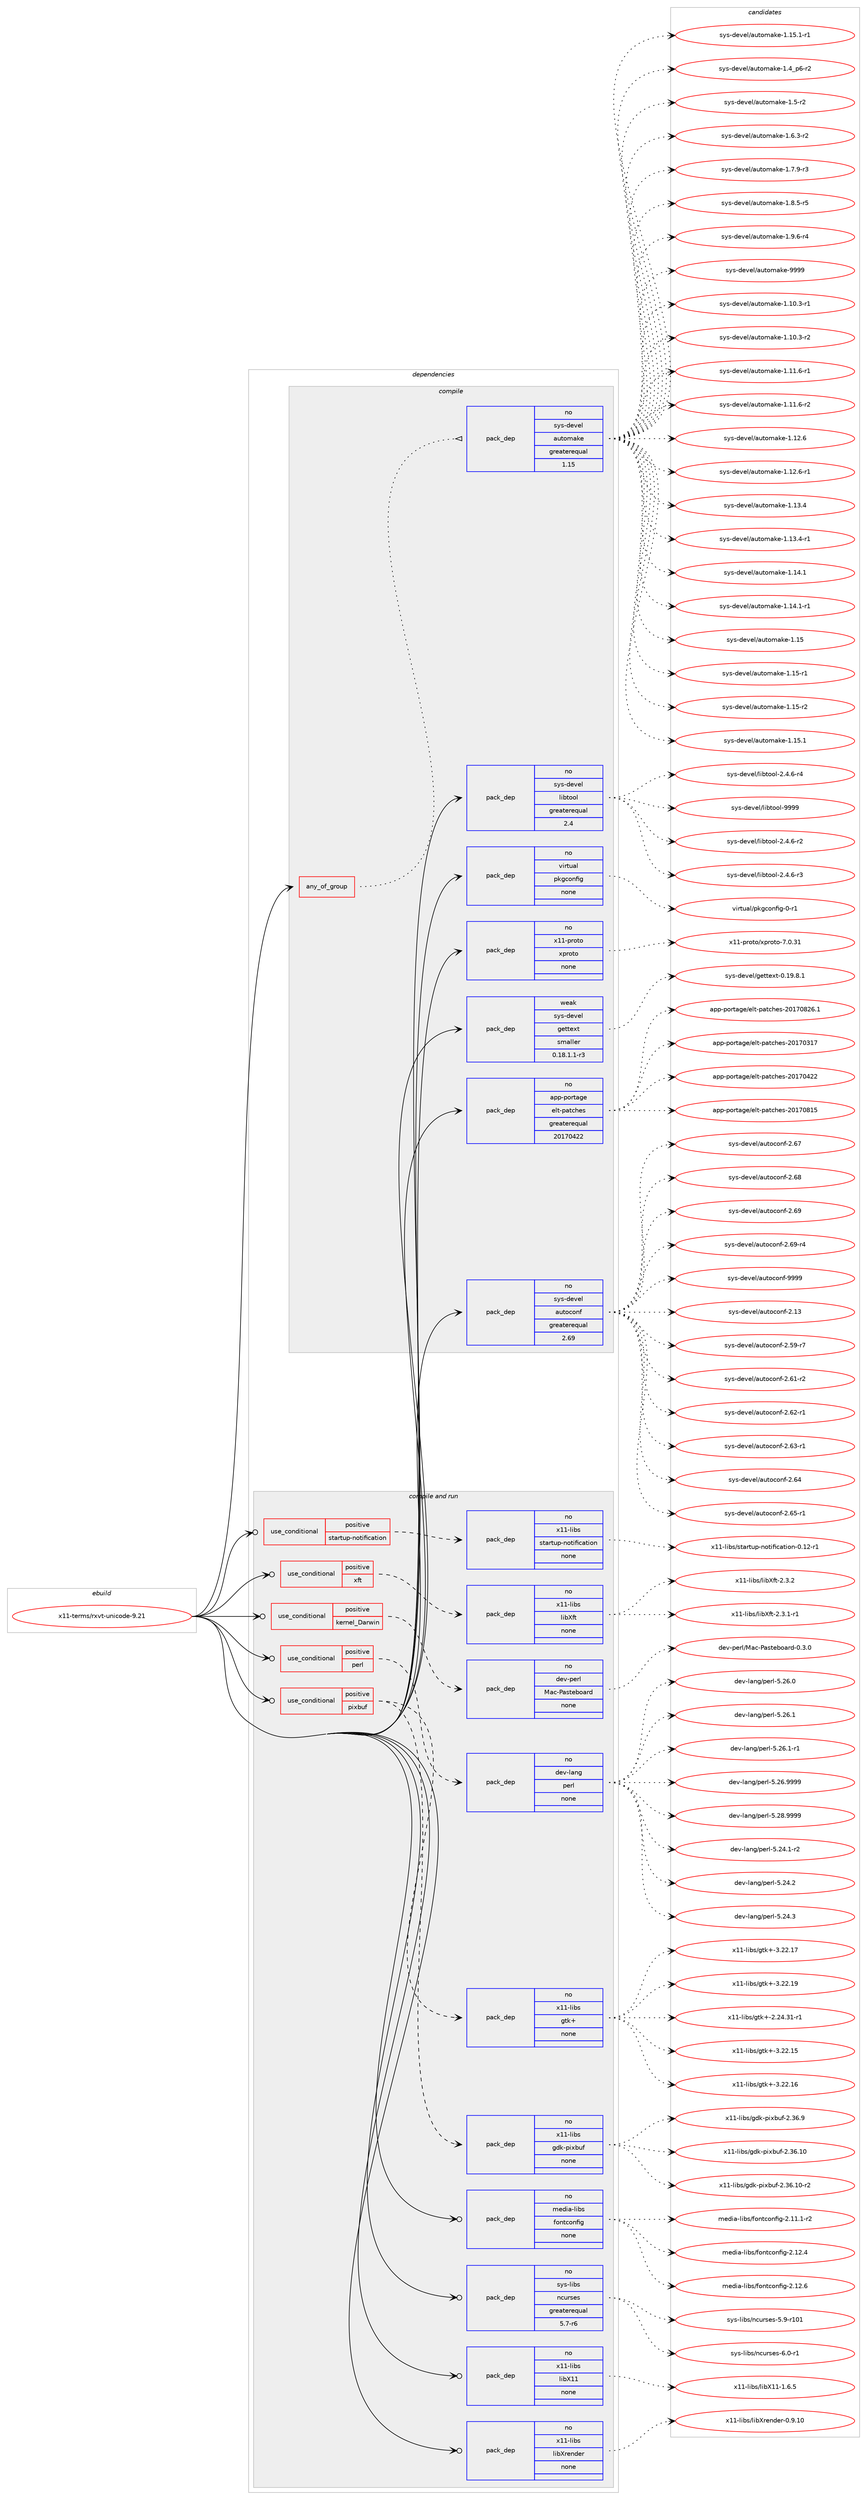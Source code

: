 digraph prolog {

# *************
# Graph options
# *************

newrank=true;
concentrate=true;
compound=true;
graph [rankdir=LR,fontname=Helvetica,fontsize=10,ranksep=1.5];#, ranksep=2.5, nodesep=0.2];
edge  [arrowhead=vee];
node  [fontname=Helvetica,fontsize=10];

# **********
# The ebuild
# **********

subgraph cluster_leftcol {
color=gray;
rank=same;
label=<<i>ebuild</i>>;
id [label="x11-terms/rxvt-unicode-9.21", color=red, width=4, href="../x11-terms/rxvt-unicode-9.21.svg"];
}

# ****************
# The dependencies
# ****************

subgraph cluster_midcol {
color=gray;
label=<<i>dependencies</i>>;
subgraph cluster_compile {
fillcolor="#eeeeee";
style=filled;
label=<<i>compile</i>>;
subgraph any9675 {
dependency529312 [label=<<TABLE BORDER="0" CELLBORDER="1" CELLSPACING="0" CELLPADDING="4"><TR><TD CELLPADDING="10">any_of_group</TD></TR></TABLE>>, shape=none, color=red];subgraph pack395490 {
dependency529313 [label=<<TABLE BORDER="0" CELLBORDER="1" CELLSPACING="0" CELLPADDING="4" WIDTH="220"><TR><TD ROWSPAN="6" CELLPADDING="30">pack_dep</TD></TR><TR><TD WIDTH="110">no</TD></TR><TR><TD>sys-devel</TD></TR><TR><TD>automake</TD></TR><TR><TD>greaterequal</TD></TR><TR><TD>1.15</TD></TR></TABLE>>, shape=none, color=blue];
}
dependency529312:e -> dependency529313:w [weight=20,style="dotted",arrowhead="oinv"];
}
id:e -> dependency529312:w [weight=20,style="solid",arrowhead="vee"];
subgraph pack395491 {
dependency529314 [label=<<TABLE BORDER="0" CELLBORDER="1" CELLSPACING="0" CELLPADDING="4" WIDTH="220"><TR><TD ROWSPAN="6" CELLPADDING="30">pack_dep</TD></TR><TR><TD WIDTH="110">no</TD></TR><TR><TD>app-portage</TD></TR><TR><TD>elt-patches</TD></TR><TR><TD>greaterequal</TD></TR><TR><TD>20170422</TD></TR></TABLE>>, shape=none, color=blue];
}
id:e -> dependency529314:w [weight=20,style="solid",arrowhead="vee"];
subgraph pack395492 {
dependency529315 [label=<<TABLE BORDER="0" CELLBORDER="1" CELLSPACING="0" CELLPADDING="4" WIDTH="220"><TR><TD ROWSPAN="6" CELLPADDING="30">pack_dep</TD></TR><TR><TD WIDTH="110">no</TD></TR><TR><TD>sys-devel</TD></TR><TR><TD>autoconf</TD></TR><TR><TD>greaterequal</TD></TR><TR><TD>2.69</TD></TR></TABLE>>, shape=none, color=blue];
}
id:e -> dependency529315:w [weight=20,style="solid",arrowhead="vee"];
subgraph pack395493 {
dependency529316 [label=<<TABLE BORDER="0" CELLBORDER="1" CELLSPACING="0" CELLPADDING="4" WIDTH="220"><TR><TD ROWSPAN="6" CELLPADDING="30">pack_dep</TD></TR><TR><TD WIDTH="110">no</TD></TR><TR><TD>sys-devel</TD></TR><TR><TD>libtool</TD></TR><TR><TD>greaterequal</TD></TR><TR><TD>2.4</TD></TR></TABLE>>, shape=none, color=blue];
}
id:e -> dependency529316:w [weight=20,style="solid",arrowhead="vee"];
subgraph pack395494 {
dependency529317 [label=<<TABLE BORDER="0" CELLBORDER="1" CELLSPACING="0" CELLPADDING="4" WIDTH="220"><TR><TD ROWSPAN="6" CELLPADDING="30">pack_dep</TD></TR><TR><TD WIDTH="110">no</TD></TR><TR><TD>virtual</TD></TR><TR><TD>pkgconfig</TD></TR><TR><TD>none</TD></TR><TR><TD></TD></TR></TABLE>>, shape=none, color=blue];
}
id:e -> dependency529317:w [weight=20,style="solid",arrowhead="vee"];
subgraph pack395495 {
dependency529318 [label=<<TABLE BORDER="0" CELLBORDER="1" CELLSPACING="0" CELLPADDING="4" WIDTH="220"><TR><TD ROWSPAN="6" CELLPADDING="30">pack_dep</TD></TR><TR><TD WIDTH="110">no</TD></TR><TR><TD>x11-proto</TD></TR><TR><TD>xproto</TD></TR><TR><TD>none</TD></TR><TR><TD></TD></TR></TABLE>>, shape=none, color=blue];
}
id:e -> dependency529318:w [weight=20,style="solid",arrowhead="vee"];
subgraph pack395496 {
dependency529319 [label=<<TABLE BORDER="0" CELLBORDER="1" CELLSPACING="0" CELLPADDING="4" WIDTH="220"><TR><TD ROWSPAN="6" CELLPADDING="30">pack_dep</TD></TR><TR><TD WIDTH="110">weak</TD></TR><TR><TD>sys-devel</TD></TR><TR><TD>gettext</TD></TR><TR><TD>smaller</TD></TR><TR><TD>0.18.1.1-r3</TD></TR></TABLE>>, shape=none, color=blue];
}
id:e -> dependency529319:w [weight=20,style="solid",arrowhead="vee"];
}
subgraph cluster_compileandrun {
fillcolor="#eeeeee";
style=filled;
label=<<i>compile and run</i>>;
subgraph cond123798 {
dependency529320 [label=<<TABLE BORDER="0" CELLBORDER="1" CELLSPACING="0" CELLPADDING="4"><TR><TD ROWSPAN="3" CELLPADDING="10">use_conditional</TD></TR><TR><TD>positive</TD></TR><TR><TD>kernel_Darwin</TD></TR></TABLE>>, shape=none, color=red];
subgraph pack395497 {
dependency529321 [label=<<TABLE BORDER="0" CELLBORDER="1" CELLSPACING="0" CELLPADDING="4" WIDTH="220"><TR><TD ROWSPAN="6" CELLPADDING="30">pack_dep</TD></TR><TR><TD WIDTH="110">no</TD></TR><TR><TD>dev-perl</TD></TR><TR><TD>Mac-Pasteboard</TD></TR><TR><TD>none</TD></TR><TR><TD></TD></TR></TABLE>>, shape=none, color=blue];
}
dependency529320:e -> dependency529321:w [weight=20,style="dashed",arrowhead="vee"];
}
id:e -> dependency529320:w [weight=20,style="solid",arrowhead="odotvee"];
subgraph cond123799 {
dependency529322 [label=<<TABLE BORDER="0" CELLBORDER="1" CELLSPACING="0" CELLPADDING="4"><TR><TD ROWSPAN="3" CELLPADDING="10">use_conditional</TD></TR><TR><TD>positive</TD></TR><TR><TD>perl</TD></TR></TABLE>>, shape=none, color=red];
subgraph pack395498 {
dependency529323 [label=<<TABLE BORDER="0" CELLBORDER="1" CELLSPACING="0" CELLPADDING="4" WIDTH="220"><TR><TD ROWSPAN="6" CELLPADDING="30">pack_dep</TD></TR><TR><TD WIDTH="110">no</TD></TR><TR><TD>dev-lang</TD></TR><TR><TD>perl</TD></TR><TR><TD>none</TD></TR><TR><TD></TD></TR></TABLE>>, shape=none, color=blue];
}
dependency529322:e -> dependency529323:w [weight=20,style="dashed",arrowhead="vee"];
}
id:e -> dependency529322:w [weight=20,style="solid",arrowhead="odotvee"];
subgraph cond123800 {
dependency529324 [label=<<TABLE BORDER="0" CELLBORDER="1" CELLSPACING="0" CELLPADDING="4"><TR><TD ROWSPAN="3" CELLPADDING="10">use_conditional</TD></TR><TR><TD>positive</TD></TR><TR><TD>pixbuf</TD></TR></TABLE>>, shape=none, color=red];
subgraph pack395499 {
dependency529325 [label=<<TABLE BORDER="0" CELLBORDER="1" CELLSPACING="0" CELLPADDING="4" WIDTH="220"><TR><TD ROWSPAN="6" CELLPADDING="30">pack_dep</TD></TR><TR><TD WIDTH="110">no</TD></TR><TR><TD>x11-libs</TD></TR><TR><TD>gdk-pixbuf</TD></TR><TR><TD>none</TD></TR><TR><TD></TD></TR></TABLE>>, shape=none, color=blue];
}
dependency529324:e -> dependency529325:w [weight=20,style="dashed",arrowhead="vee"];
subgraph pack395500 {
dependency529326 [label=<<TABLE BORDER="0" CELLBORDER="1" CELLSPACING="0" CELLPADDING="4" WIDTH="220"><TR><TD ROWSPAN="6" CELLPADDING="30">pack_dep</TD></TR><TR><TD WIDTH="110">no</TD></TR><TR><TD>x11-libs</TD></TR><TR><TD>gtk+</TD></TR><TR><TD>none</TD></TR><TR><TD></TD></TR></TABLE>>, shape=none, color=blue];
}
dependency529324:e -> dependency529326:w [weight=20,style="dashed",arrowhead="vee"];
}
id:e -> dependency529324:w [weight=20,style="solid",arrowhead="odotvee"];
subgraph cond123801 {
dependency529327 [label=<<TABLE BORDER="0" CELLBORDER="1" CELLSPACING="0" CELLPADDING="4"><TR><TD ROWSPAN="3" CELLPADDING="10">use_conditional</TD></TR><TR><TD>positive</TD></TR><TR><TD>startup-notification</TD></TR></TABLE>>, shape=none, color=red];
subgraph pack395501 {
dependency529328 [label=<<TABLE BORDER="0" CELLBORDER="1" CELLSPACING="0" CELLPADDING="4" WIDTH="220"><TR><TD ROWSPAN="6" CELLPADDING="30">pack_dep</TD></TR><TR><TD WIDTH="110">no</TD></TR><TR><TD>x11-libs</TD></TR><TR><TD>startup-notification</TD></TR><TR><TD>none</TD></TR><TR><TD></TD></TR></TABLE>>, shape=none, color=blue];
}
dependency529327:e -> dependency529328:w [weight=20,style="dashed",arrowhead="vee"];
}
id:e -> dependency529327:w [weight=20,style="solid",arrowhead="odotvee"];
subgraph cond123802 {
dependency529329 [label=<<TABLE BORDER="0" CELLBORDER="1" CELLSPACING="0" CELLPADDING="4"><TR><TD ROWSPAN="3" CELLPADDING="10">use_conditional</TD></TR><TR><TD>positive</TD></TR><TR><TD>xft</TD></TR></TABLE>>, shape=none, color=red];
subgraph pack395502 {
dependency529330 [label=<<TABLE BORDER="0" CELLBORDER="1" CELLSPACING="0" CELLPADDING="4" WIDTH="220"><TR><TD ROWSPAN="6" CELLPADDING="30">pack_dep</TD></TR><TR><TD WIDTH="110">no</TD></TR><TR><TD>x11-libs</TD></TR><TR><TD>libXft</TD></TR><TR><TD>none</TD></TR><TR><TD></TD></TR></TABLE>>, shape=none, color=blue];
}
dependency529329:e -> dependency529330:w [weight=20,style="dashed",arrowhead="vee"];
}
id:e -> dependency529329:w [weight=20,style="solid",arrowhead="odotvee"];
subgraph pack395503 {
dependency529331 [label=<<TABLE BORDER="0" CELLBORDER="1" CELLSPACING="0" CELLPADDING="4" WIDTH="220"><TR><TD ROWSPAN="6" CELLPADDING="30">pack_dep</TD></TR><TR><TD WIDTH="110">no</TD></TR><TR><TD>media-libs</TD></TR><TR><TD>fontconfig</TD></TR><TR><TD>none</TD></TR><TR><TD></TD></TR></TABLE>>, shape=none, color=blue];
}
id:e -> dependency529331:w [weight=20,style="solid",arrowhead="odotvee"];
subgraph pack395504 {
dependency529332 [label=<<TABLE BORDER="0" CELLBORDER="1" CELLSPACING="0" CELLPADDING="4" WIDTH="220"><TR><TD ROWSPAN="6" CELLPADDING="30">pack_dep</TD></TR><TR><TD WIDTH="110">no</TD></TR><TR><TD>sys-libs</TD></TR><TR><TD>ncurses</TD></TR><TR><TD>greaterequal</TD></TR><TR><TD>5.7-r6</TD></TR></TABLE>>, shape=none, color=blue];
}
id:e -> dependency529332:w [weight=20,style="solid",arrowhead="odotvee"];
subgraph pack395505 {
dependency529333 [label=<<TABLE BORDER="0" CELLBORDER="1" CELLSPACING="0" CELLPADDING="4" WIDTH="220"><TR><TD ROWSPAN="6" CELLPADDING="30">pack_dep</TD></TR><TR><TD WIDTH="110">no</TD></TR><TR><TD>x11-libs</TD></TR><TR><TD>libX11</TD></TR><TR><TD>none</TD></TR><TR><TD></TD></TR></TABLE>>, shape=none, color=blue];
}
id:e -> dependency529333:w [weight=20,style="solid",arrowhead="odotvee"];
subgraph pack395506 {
dependency529334 [label=<<TABLE BORDER="0" CELLBORDER="1" CELLSPACING="0" CELLPADDING="4" WIDTH="220"><TR><TD ROWSPAN="6" CELLPADDING="30">pack_dep</TD></TR><TR><TD WIDTH="110">no</TD></TR><TR><TD>x11-libs</TD></TR><TR><TD>libXrender</TD></TR><TR><TD>none</TD></TR><TR><TD></TD></TR></TABLE>>, shape=none, color=blue];
}
id:e -> dependency529334:w [weight=20,style="solid",arrowhead="odotvee"];
}
subgraph cluster_run {
fillcolor="#eeeeee";
style=filled;
label=<<i>run</i>>;
}
}

# **************
# The candidates
# **************

subgraph cluster_choices {
rank=same;
color=gray;
label=<<i>candidates</i>>;

subgraph choice395490 {
color=black;
nodesep=1;
choice11512111545100101118101108479711711611110997107101454946494846514511449 [label="sys-devel/automake-1.10.3-r1", color=red, width=4,href="../sys-devel/automake-1.10.3-r1.svg"];
choice11512111545100101118101108479711711611110997107101454946494846514511450 [label="sys-devel/automake-1.10.3-r2", color=red, width=4,href="../sys-devel/automake-1.10.3-r2.svg"];
choice11512111545100101118101108479711711611110997107101454946494946544511449 [label="sys-devel/automake-1.11.6-r1", color=red, width=4,href="../sys-devel/automake-1.11.6-r1.svg"];
choice11512111545100101118101108479711711611110997107101454946494946544511450 [label="sys-devel/automake-1.11.6-r2", color=red, width=4,href="../sys-devel/automake-1.11.6-r2.svg"];
choice1151211154510010111810110847971171161111099710710145494649504654 [label="sys-devel/automake-1.12.6", color=red, width=4,href="../sys-devel/automake-1.12.6.svg"];
choice11512111545100101118101108479711711611110997107101454946495046544511449 [label="sys-devel/automake-1.12.6-r1", color=red, width=4,href="../sys-devel/automake-1.12.6-r1.svg"];
choice1151211154510010111810110847971171161111099710710145494649514652 [label="sys-devel/automake-1.13.4", color=red, width=4,href="../sys-devel/automake-1.13.4.svg"];
choice11512111545100101118101108479711711611110997107101454946495146524511449 [label="sys-devel/automake-1.13.4-r1", color=red, width=4,href="../sys-devel/automake-1.13.4-r1.svg"];
choice1151211154510010111810110847971171161111099710710145494649524649 [label="sys-devel/automake-1.14.1", color=red, width=4,href="../sys-devel/automake-1.14.1.svg"];
choice11512111545100101118101108479711711611110997107101454946495246494511449 [label="sys-devel/automake-1.14.1-r1", color=red, width=4,href="../sys-devel/automake-1.14.1-r1.svg"];
choice115121115451001011181011084797117116111109971071014549464953 [label="sys-devel/automake-1.15", color=red, width=4,href="../sys-devel/automake-1.15.svg"];
choice1151211154510010111810110847971171161111099710710145494649534511449 [label="sys-devel/automake-1.15-r1", color=red, width=4,href="../sys-devel/automake-1.15-r1.svg"];
choice1151211154510010111810110847971171161111099710710145494649534511450 [label="sys-devel/automake-1.15-r2", color=red, width=4,href="../sys-devel/automake-1.15-r2.svg"];
choice1151211154510010111810110847971171161111099710710145494649534649 [label="sys-devel/automake-1.15.1", color=red, width=4,href="../sys-devel/automake-1.15.1.svg"];
choice11512111545100101118101108479711711611110997107101454946495346494511449 [label="sys-devel/automake-1.15.1-r1", color=red, width=4,href="../sys-devel/automake-1.15.1-r1.svg"];
choice115121115451001011181011084797117116111109971071014549465295112544511450 [label="sys-devel/automake-1.4_p6-r2", color=red, width=4,href="../sys-devel/automake-1.4_p6-r2.svg"];
choice11512111545100101118101108479711711611110997107101454946534511450 [label="sys-devel/automake-1.5-r2", color=red, width=4,href="../sys-devel/automake-1.5-r2.svg"];
choice115121115451001011181011084797117116111109971071014549465446514511450 [label="sys-devel/automake-1.6.3-r2", color=red, width=4,href="../sys-devel/automake-1.6.3-r2.svg"];
choice115121115451001011181011084797117116111109971071014549465546574511451 [label="sys-devel/automake-1.7.9-r3", color=red, width=4,href="../sys-devel/automake-1.7.9-r3.svg"];
choice115121115451001011181011084797117116111109971071014549465646534511453 [label="sys-devel/automake-1.8.5-r5", color=red, width=4,href="../sys-devel/automake-1.8.5-r5.svg"];
choice115121115451001011181011084797117116111109971071014549465746544511452 [label="sys-devel/automake-1.9.6-r4", color=red, width=4,href="../sys-devel/automake-1.9.6-r4.svg"];
choice115121115451001011181011084797117116111109971071014557575757 [label="sys-devel/automake-9999", color=red, width=4,href="../sys-devel/automake-9999.svg"];
dependency529313:e -> choice11512111545100101118101108479711711611110997107101454946494846514511449:w [style=dotted,weight="100"];
dependency529313:e -> choice11512111545100101118101108479711711611110997107101454946494846514511450:w [style=dotted,weight="100"];
dependency529313:e -> choice11512111545100101118101108479711711611110997107101454946494946544511449:w [style=dotted,weight="100"];
dependency529313:e -> choice11512111545100101118101108479711711611110997107101454946494946544511450:w [style=dotted,weight="100"];
dependency529313:e -> choice1151211154510010111810110847971171161111099710710145494649504654:w [style=dotted,weight="100"];
dependency529313:e -> choice11512111545100101118101108479711711611110997107101454946495046544511449:w [style=dotted,weight="100"];
dependency529313:e -> choice1151211154510010111810110847971171161111099710710145494649514652:w [style=dotted,weight="100"];
dependency529313:e -> choice11512111545100101118101108479711711611110997107101454946495146524511449:w [style=dotted,weight="100"];
dependency529313:e -> choice1151211154510010111810110847971171161111099710710145494649524649:w [style=dotted,weight="100"];
dependency529313:e -> choice11512111545100101118101108479711711611110997107101454946495246494511449:w [style=dotted,weight="100"];
dependency529313:e -> choice115121115451001011181011084797117116111109971071014549464953:w [style=dotted,weight="100"];
dependency529313:e -> choice1151211154510010111810110847971171161111099710710145494649534511449:w [style=dotted,weight="100"];
dependency529313:e -> choice1151211154510010111810110847971171161111099710710145494649534511450:w [style=dotted,weight="100"];
dependency529313:e -> choice1151211154510010111810110847971171161111099710710145494649534649:w [style=dotted,weight="100"];
dependency529313:e -> choice11512111545100101118101108479711711611110997107101454946495346494511449:w [style=dotted,weight="100"];
dependency529313:e -> choice115121115451001011181011084797117116111109971071014549465295112544511450:w [style=dotted,weight="100"];
dependency529313:e -> choice11512111545100101118101108479711711611110997107101454946534511450:w [style=dotted,weight="100"];
dependency529313:e -> choice115121115451001011181011084797117116111109971071014549465446514511450:w [style=dotted,weight="100"];
dependency529313:e -> choice115121115451001011181011084797117116111109971071014549465546574511451:w [style=dotted,weight="100"];
dependency529313:e -> choice115121115451001011181011084797117116111109971071014549465646534511453:w [style=dotted,weight="100"];
dependency529313:e -> choice115121115451001011181011084797117116111109971071014549465746544511452:w [style=dotted,weight="100"];
dependency529313:e -> choice115121115451001011181011084797117116111109971071014557575757:w [style=dotted,weight="100"];
}
subgraph choice395491 {
color=black;
nodesep=1;
choice97112112451121111141169710310147101108116451129711699104101115455048495548514955 [label="app-portage/elt-patches-20170317", color=red, width=4,href="../app-portage/elt-patches-20170317.svg"];
choice97112112451121111141169710310147101108116451129711699104101115455048495548525050 [label="app-portage/elt-patches-20170422", color=red, width=4,href="../app-portage/elt-patches-20170422.svg"];
choice97112112451121111141169710310147101108116451129711699104101115455048495548564953 [label="app-portage/elt-patches-20170815", color=red, width=4,href="../app-portage/elt-patches-20170815.svg"];
choice971121124511211111411697103101471011081164511297116991041011154550484955485650544649 [label="app-portage/elt-patches-20170826.1", color=red, width=4,href="../app-portage/elt-patches-20170826.1.svg"];
dependency529314:e -> choice97112112451121111141169710310147101108116451129711699104101115455048495548514955:w [style=dotted,weight="100"];
dependency529314:e -> choice97112112451121111141169710310147101108116451129711699104101115455048495548525050:w [style=dotted,weight="100"];
dependency529314:e -> choice97112112451121111141169710310147101108116451129711699104101115455048495548564953:w [style=dotted,weight="100"];
dependency529314:e -> choice971121124511211111411697103101471011081164511297116991041011154550484955485650544649:w [style=dotted,weight="100"];
}
subgraph choice395492 {
color=black;
nodesep=1;
choice115121115451001011181011084797117116111991111101024550464951 [label="sys-devel/autoconf-2.13", color=red, width=4,href="../sys-devel/autoconf-2.13.svg"];
choice1151211154510010111810110847971171161119911111010245504653574511455 [label="sys-devel/autoconf-2.59-r7", color=red, width=4,href="../sys-devel/autoconf-2.59-r7.svg"];
choice1151211154510010111810110847971171161119911111010245504654494511450 [label="sys-devel/autoconf-2.61-r2", color=red, width=4,href="../sys-devel/autoconf-2.61-r2.svg"];
choice1151211154510010111810110847971171161119911111010245504654504511449 [label="sys-devel/autoconf-2.62-r1", color=red, width=4,href="../sys-devel/autoconf-2.62-r1.svg"];
choice1151211154510010111810110847971171161119911111010245504654514511449 [label="sys-devel/autoconf-2.63-r1", color=red, width=4,href="../sys-devel/autoconf-2.63-r1.svg"];
choice115121115451001011181011084797117116111991111101024550465452 [label="sys-devel/autoconf-2.64", color=red, width=4,href="../sys-devel/autoconf-2.64.svg"];
choice1151211154510010111810110847971171161119911111010245504654534511449 [label="sys-devel/autoconf-2.65-r1", color=red, width=4,href="../sys-devel/autoconf-2.65-r1.svg"];
choice115121115451001011181011084797117116111991111101024550465455 [label="sys-devel/autoconf-2.67", color=red, width=4,href="../sys-devel/autoconf-2.67.svg"];
choice115121115451001011181011084797117116111991111101024550465456 [label="sys-devel/autoconf-2.68", color=red, width=4,href="../sys-devel/autoconf-2.68.svg"];
choice115121115451001011181011084797117116111991111101024550465457 [label="sys-devel/autoconf-2.69", color=red, width=4,href="../sys-devel/autoconf-2.69.svg"];
choice1151211154510010111810110847971171161119911111010245504654574511452 [label="sys-devel/autoconf-2.69-r4", color=red, width=4,href="../sys-devel/autoconf-2.69-r4.svg"];
choice115121115451001011181011084797117116111991111101024557575757 [label="sys-devel/autoconf-9999", color=red, width=4,href="../sys-devel/autoconf-9999.svg"];
dependency529315:e -> choice115121115451001011181011084797117116111991111101024550464951:w [style=dotted,weight="100"];
dependency529315:e -> choice1151211154510010111810110847971171161119911111010245504653574511455:w [style=dotted,weight="100"];
dependency529315:e -> choice1151211154510010111810110847971171161119911111010245504654494511450:w [style=dotted,weight="100"];
dependency529315:e -> choice1151211154510010111810110847971171161119911111010245504654504511449:w [style=dotted,weight="100"];
dependency529315:e -> choice1151211154510010111810110847971171161119911111010245504654514511449:w [style=dotted,weight="100"];
dependency529315:e -> choice115121115451001011181011084797117116111991111101024550465452:w [style=dotted,weight="100"];
dependency529315:e -> choice1151211154510010111810110847971171161119911111010245504654534511449:w [style=dotted,weight="100"];
dependency529315:e -> choice115121115451001011181011084797117116111991111101024550465455:w [style=dotted,weight="100"];
dependency529315:e -> choice115121115451001011181011084797117116111991111101024550465456:w [style=dotted,weight="100"];
dependency529315:e -> choice115121115451001011181011084797117116111991111101024550465457:w [style=dotted,weight="100"];
dependency529315:e -> choice1151211154510010111810110847971171161119911111010245504654574511452:w [style=dotted,weight="100"];
dependency529315:e -> choice115121115451001011181011084797117116111991111101024557575757:w [style=dotted,weight="100"];
}
subgraph choice395493 {
color=black;
nodesep=1;
choice1151211154510010111810110847108105981161111111084550465246544511450 [label="sys-devel/libtool-2.4.6-r2", color=red, width=4,href="../sys-devel/libtool-2.4.6-r2.svg"];
choice1151211154510010111810110847108105981161111111084550465246544511451 [label="sys-devel/libtool-2.4.6-r3", color=red, width=4,href="../sys-devel/libtool-2.4.6-r3.svg"];
choice1151211154510010111810110847108105981161111111084550465246544511452 [label="sys-devel/libtool-2.4.6-r4", color=red, width=4,href="../sys-devel/libtool-2.4.6-r4.svg"];
choice1151211154510010111810110847108105981161111111084557575757 [label="sys-devel/libtool-9999", color=red, width=4,href="../sys-devel/libtool-9999.svg"];
dependency529316:e -> choice1151211154510010111810110847108105981161111111084550465246544511450:w [style=dotted,weight="100"];
dependency529316:e -> choice1151211154510010111810110847108105981161111111084550465246544511451:w [style=dotted,weight="100"];
dependency529316:e -> choice1151211154510010111810110847108105981161111111084550465246544511452:w [style=dotted,weight="100"];
dependency529316:e -> choice1151211154510010111810110847108105981161111111084557575757:w [style=dotted,weight="100"];
}
subgraph choice395494 {
color=black;
nodesep=1;
choice11810511411611797108471121071039911111010210510345484511449 [label="virtual/pkgconfig-0-r1", color=red, width=4,href="../virtual/pkgconfig-0-r1.svg"];
dependency529317:e -> choice11810511411611797108471121071039911111010210510345484511449:w [style=dotted,weight="100"];
}
subgraph choice395495 {
color=black;
nodesep=1;
choice1204949451121141111161114712011211411111611145554648465149 [label="x11-proto/xproto-7.0.31", color=red, width=4,href="../x11-proto/xproto-7.0.31.svg"];
dependency529318:e -> choice1204949451121141111161114712011211411111611145554648465149:w [style=dotted,weight="100"];
}
subgraph choice395496 {
color=black;
nodesep=1;
choice1151211154510010111810110847103101116116101120116454846495746564649 [label="sys-devel/gettext-0.19.8.1", color=red, width=4,href="../sys-devel/gettext-0.19.8.1.svg"];
dependency529319:e -> choice1151211154510010111810110847103101116116101120116454846495746564649:w [style=dotted,weight="100"];
}
subgraph choice395497 {
color=black;
nodesep=1;
choice10010111845112101114108477797994580971151161019811197114100454846514648 [label="dev-perl/Mac-Pasteboard-0.3.0", color=red, width=4,href="../dev-perl/Mac-Pasteboard-0.3.0.svg"];
dependency529321:e -> choice10010111845112101114108477797994580971151161019811197114100454846514648:w [style=dotted,weight="100"];
}
subgraph choice395498 {
color=black;
nodesep=1;
choice100101118451089711010347112101114108455346505246494511450 [label="dev-lang/perl-5.24.1-r2", color=red, width=4,href="../dev-lang/perl-5.24.1-r2.svg"];
choice10010111845108971101034711210111410845534650524650 [label="dev-lang/perl-5.24.2", color=red, width=4,href="../dev-lang/perl-5.24.2.svg"];
choice10010111845108971101034711210111410845534650524651 [label="dev-lang/perl-5.24.3", color=red, width=4,href="../dev-lang/perl-5.24.3.svg"];
choice10010111845108971101034711210111410845534650544648 [label="dev-lang/perl-5.26.0", color=red, width=4,href="../dev-lang/perl-5.26.0.svg"];
choice10010111845108971101034711210111410845534650544649 [label="dev-lang/perl-5.26.1", color=red, width=4,href="../dev-lang/perl-5.26.1.svg"];
choice100101118451089711010347112101114108455346505446494511449 [label="dev-lang/perl-5.26.1-r1", color=red, width=4,href="../dev-lang/perl-5.26.1-r1.svg"];
choice10010111845108971101034711210111410845534650544657575757 [label="dev-lang/perl-5.26.9999", color=red, width=4,href="../dev-lang/perl-5.26.9999.svg"];
choice10010111845108971101034711210111410845534650564657575757 [label="dev-lang/perl-5.28.9999", color=red, width=4,href="../dev-lang/perl-5.28.9999.svg"];
dependency529323:e -> choice100101118451089711010347112101114108455346505246494511450:w [style=dotted,weight="100"];
dependency529323:e -> choice10010111845108971101034711210111410845534650524650:w [style=dotted,weight="100"];
dependency529323:e -> choice10010111845108971101034711210111410845534650524651:w [style=dotted,weight="100"];
dependency529323:e -> choice10010111845108971101034711210111410845534650544648:w [style=dotted,weight="100"];
dependency529323:e -> choice10010111845108971101034711210111410845534650544649:w [style=dotted,weight="100"];
dependency529323:e -> choice100101118451089711010347112101114108455346505446494511449:w [style=dotted,weight="100"];
dependency529323:e -> choice10010111845108971101034711210111410845534650544657575757:w [style=dotted,weight="100"];
dependency529323:e -> choice10010111845108971101034711210111410845534650564657575757:w [style=dotted,weight="100"];
}
subgraph choice395499 {
color=black;
nodesep=1;
choice120494945108105981154710310010745112105120981171024550465154464948 [label="x11-libs/gdk-pixbuf-2.36.10", color=red, width=4,href="../x11-libs/gdk-pixbuf-2.36.10.svg"];
choice1204949451081059811547103100107451121051209811710245504651544649484511450 [label="x11-libs/gdk-pixbuf-2.36.10-r2", color=red, width=4,href="../x11-libs/gdk-pixbuf-2.36.10-r2.svg"];
choice1204949451081059811547103100107451121051209811710245504651544657 [label="x11-libs/gdk-pixbuf-2.36.9", color=red, width=4,href="../x11-libs/gdk-pixbuf-2.36.9.svg"];
dependency529325:e -> choice120494945108105981154710310010745112105120981171024550465154464948:w [style=dotted,weight="100"];
dependency529325:e -> choice1204949451081059811547103100107451121051209811710245504651544649484511450:w [style=dotted,weight="100"];
dependency529325:e -> choice1204949451081059811547103100107451121051209811710245504651544657:w [style=dotted,weight="100"];
}
subgraph choice395500 {
color=black;
nodesep=1;
choice12049494510810598115471031161074345504650524651494511449 [label="x11-libs/gtk+-2.24.31-r1", color=red, width=4,href="../x11-libs/gtk+-2.24.31-r1.svg"];
choice1204949451081059811547103116107434551465050464953 [label="x11-libs/gtk+-3.22.15", color=red, width=4,href="../x11-libs/gtk+-3.22.15.svg"];
choice1204949451081059811547103116107434551465050464954 [label="x11-libs/gtk+-3.22.16", color=red, width=4,href="../x11-libs/gtk+-3.22.16.svg"];
choice1204949451081059811547103116107434551465050464955 [label="x11-libs/gtk+-3.22.17", color=red, width=4,href="../x11-libs/gtk+-3.22.17.svg"];
choice1204949451081059811547103116107434551465050464957 [label="x11-libs/gtk+-3.22.19", color=red, width=4,href="../x11-libs/gtk+-3.22.19.svg"];
dependency529326:e -> choice12049494510810598115471031161074345504650524651494511449:w [style=dotted,weight="100"];
dependency529326:e -> choice1204949451081059811547103116107434551465050464953:w [style=dotted,weight="100"];
dependency529326:e -> choice1204949451081059811547103116107434551465050464954:w [style=dotted,weight="100"];
dependency529326:e -> choice1204949451081059811547103116107434551465050464955:w [style=dotted,weight="100"];
dependency529326:e -> choice1204949451081059811547103116107434551465050464957:w [style=dotted,weight="100"];
}
subgraph choice395501 {
color=black;
nodesep=1;
choice12049494510810598115471151169711411611711245110111116105102105999711610511111045484649504511449 [label="x11-libs/startup-notification-0.12-r1", color=red, width=4,href="../x11-libs/startup-notification-0.12-r1.svg"];
dependency529328:e -> choice12049494510810598115471151169711411611711245110111116105102105999711610511111045484649504511449:w [style=dotted,weight="100"];
}
subgraph choice395502 {
color=black;
nodesep=1;
choice120494945108105981154710810598881021164550465146494511449 [label="x11-libs/libXft-2.3.1-r1", color=red, width=4,href="../x11-libs/libXft-2.3.1-r1.svg"];
choice12049494510810598115471081059888102116455046514650 [label="x11-libs/libXft-2.3.2", color=red, width=4,href="../x11-libs/libXft-2.3.2.svg"];
dependency529330:e -> choice120494945108105981154710810598881021164550465146494511449:w [style=dotted,weight="100"];
dependency529330:e -> choice12049494510810598115471081059888102116455046514650:w [style=dotted,weight="100"];
}
subgraph choice395503 {
color=black;
nodesep=1;
choice1091011001059745108105981154710211111011699111110102105103455046494946494511450 [label="media-libs/fontconfig-2.11.1-r2", color=red, width=4,href="../media-libs/fontconfig-2.11.1-r2.svg"];
choice109101100105974510810598115471021111101169911111010210510345504649504652 [label="media-libs/fontconfig-2.12.4", color=red, width=4,href="../media-libs/fontconfig-2.12.4.svg"];
choice109101100105974510810598115471021111101169911111010210510345504649504654 [label="media-libs/fontconfig-2.12.6", color=red, width=4,href="../media-libs/fontconfig-2.12.6.svg"];
dependency529331:e -> choice1091011001059745108105981154710211111011699111110102105103455046494946494511450:w [style=dotted,weight="100"];
dependency529331:e -> choice109101100105974510810598115471021111101169911111010210510345504649504652:w [style=dotted,weight="100"];
dependency529331:e -> choice109101100105974510810598115471021111101169911111010210510345504649504654:w [style=dotted,weight="100"];
}
subgraph choice395504 {
color=black;
nodesep=1;
choice115121115451081059811547110991171141151011154553465745114494849 [label="sys-libs/ncurses-5.9-r101", color=red, width=4,href="../sys-libs/ncurses-5.9-r101.svg"];
choice11512111545108105981154711099117114115101115455446484511449 [label="sys-libs/ncurses-6.0-r1", color=red, width=4,href="../sys-libs/ncurses-6.0-r1.svg"];
dependency529332:e -> choice115121115451081059811547110991171141151011154553465745114494849:w [style=dotted,weight="100"];
dependency529332:e -> choice11512111545108105981154711099117114115101115455446484511449:w [style=dotted,weight="100"];
}
subgraph choice395505 {
color=black;
nodesep=1;
choice120494945108105981154710810598884949454946544653 [label="x11-libs/libX11-1.6.5", color=red, width=4,href="../x11-libs/libX11-1.6.5.svg"];
dependency529333:e -> choice120494945108105981154710810598884949454946544653:w [style=dotted,weight="100"];
}
subgraph choice395506 {
color=black;
nodesep=1;
choice1204949451081059811547108105988811410111010010111445484657464948 [label="x11-libs/libXrender-0.9.10", color=red, width=4,href="../x11-libs/libXrender-0.9.10.svg"];
dependency529334:e -> choice1204949451081059811547108105988811410111010010111445484657464948:w [style=dotted,weight="100"];
}
}

}
